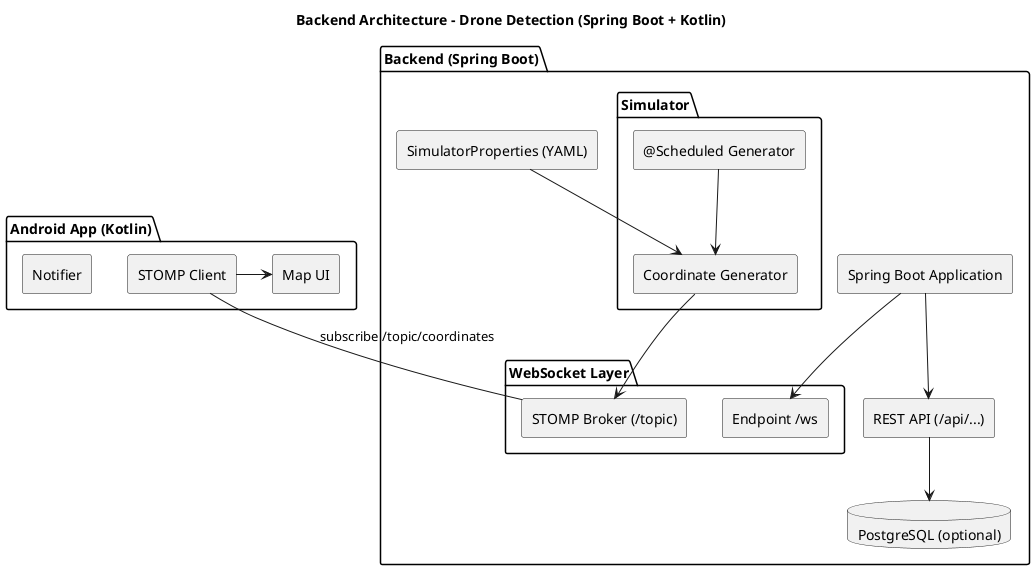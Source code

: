 @startuml
title Backend Architecture - Drone Detection (Spring Boot + Kotlin)

skinparam componentStyle rectangle
skinparam shadowing false

package "Android App (Kotlin)" {
  [STOMP Client] as MobileClient
  [Map UI] as MapUI
  [Notifier]
  MobileClient -> MapUI
}

package "Backend (Spring Boot)" {
  [SimulatorProperties (YAML)] as Config

  [Spring Boot Application] as App

  package "WebSocket Layer" {
    [STOMP Broker (/topic)] as Broker
    [Endpoint /ws] as WSEnd
  }

  package "Simulator" {
    [@Scheduled Generator] as Sched
    [Coordinate Generator] as Gen
  }

  [REST API (/api/...)] as API

  database "PostgreSQL (optional)" as DB

  Config --> Gen
  Sched --> Gen
  Gen --> Broker
  App -down-> WSEnd
  App -down-> API
  API --> DB
}

MobileClient -- Broker : subscribe /topic/coordinates
@enduml
